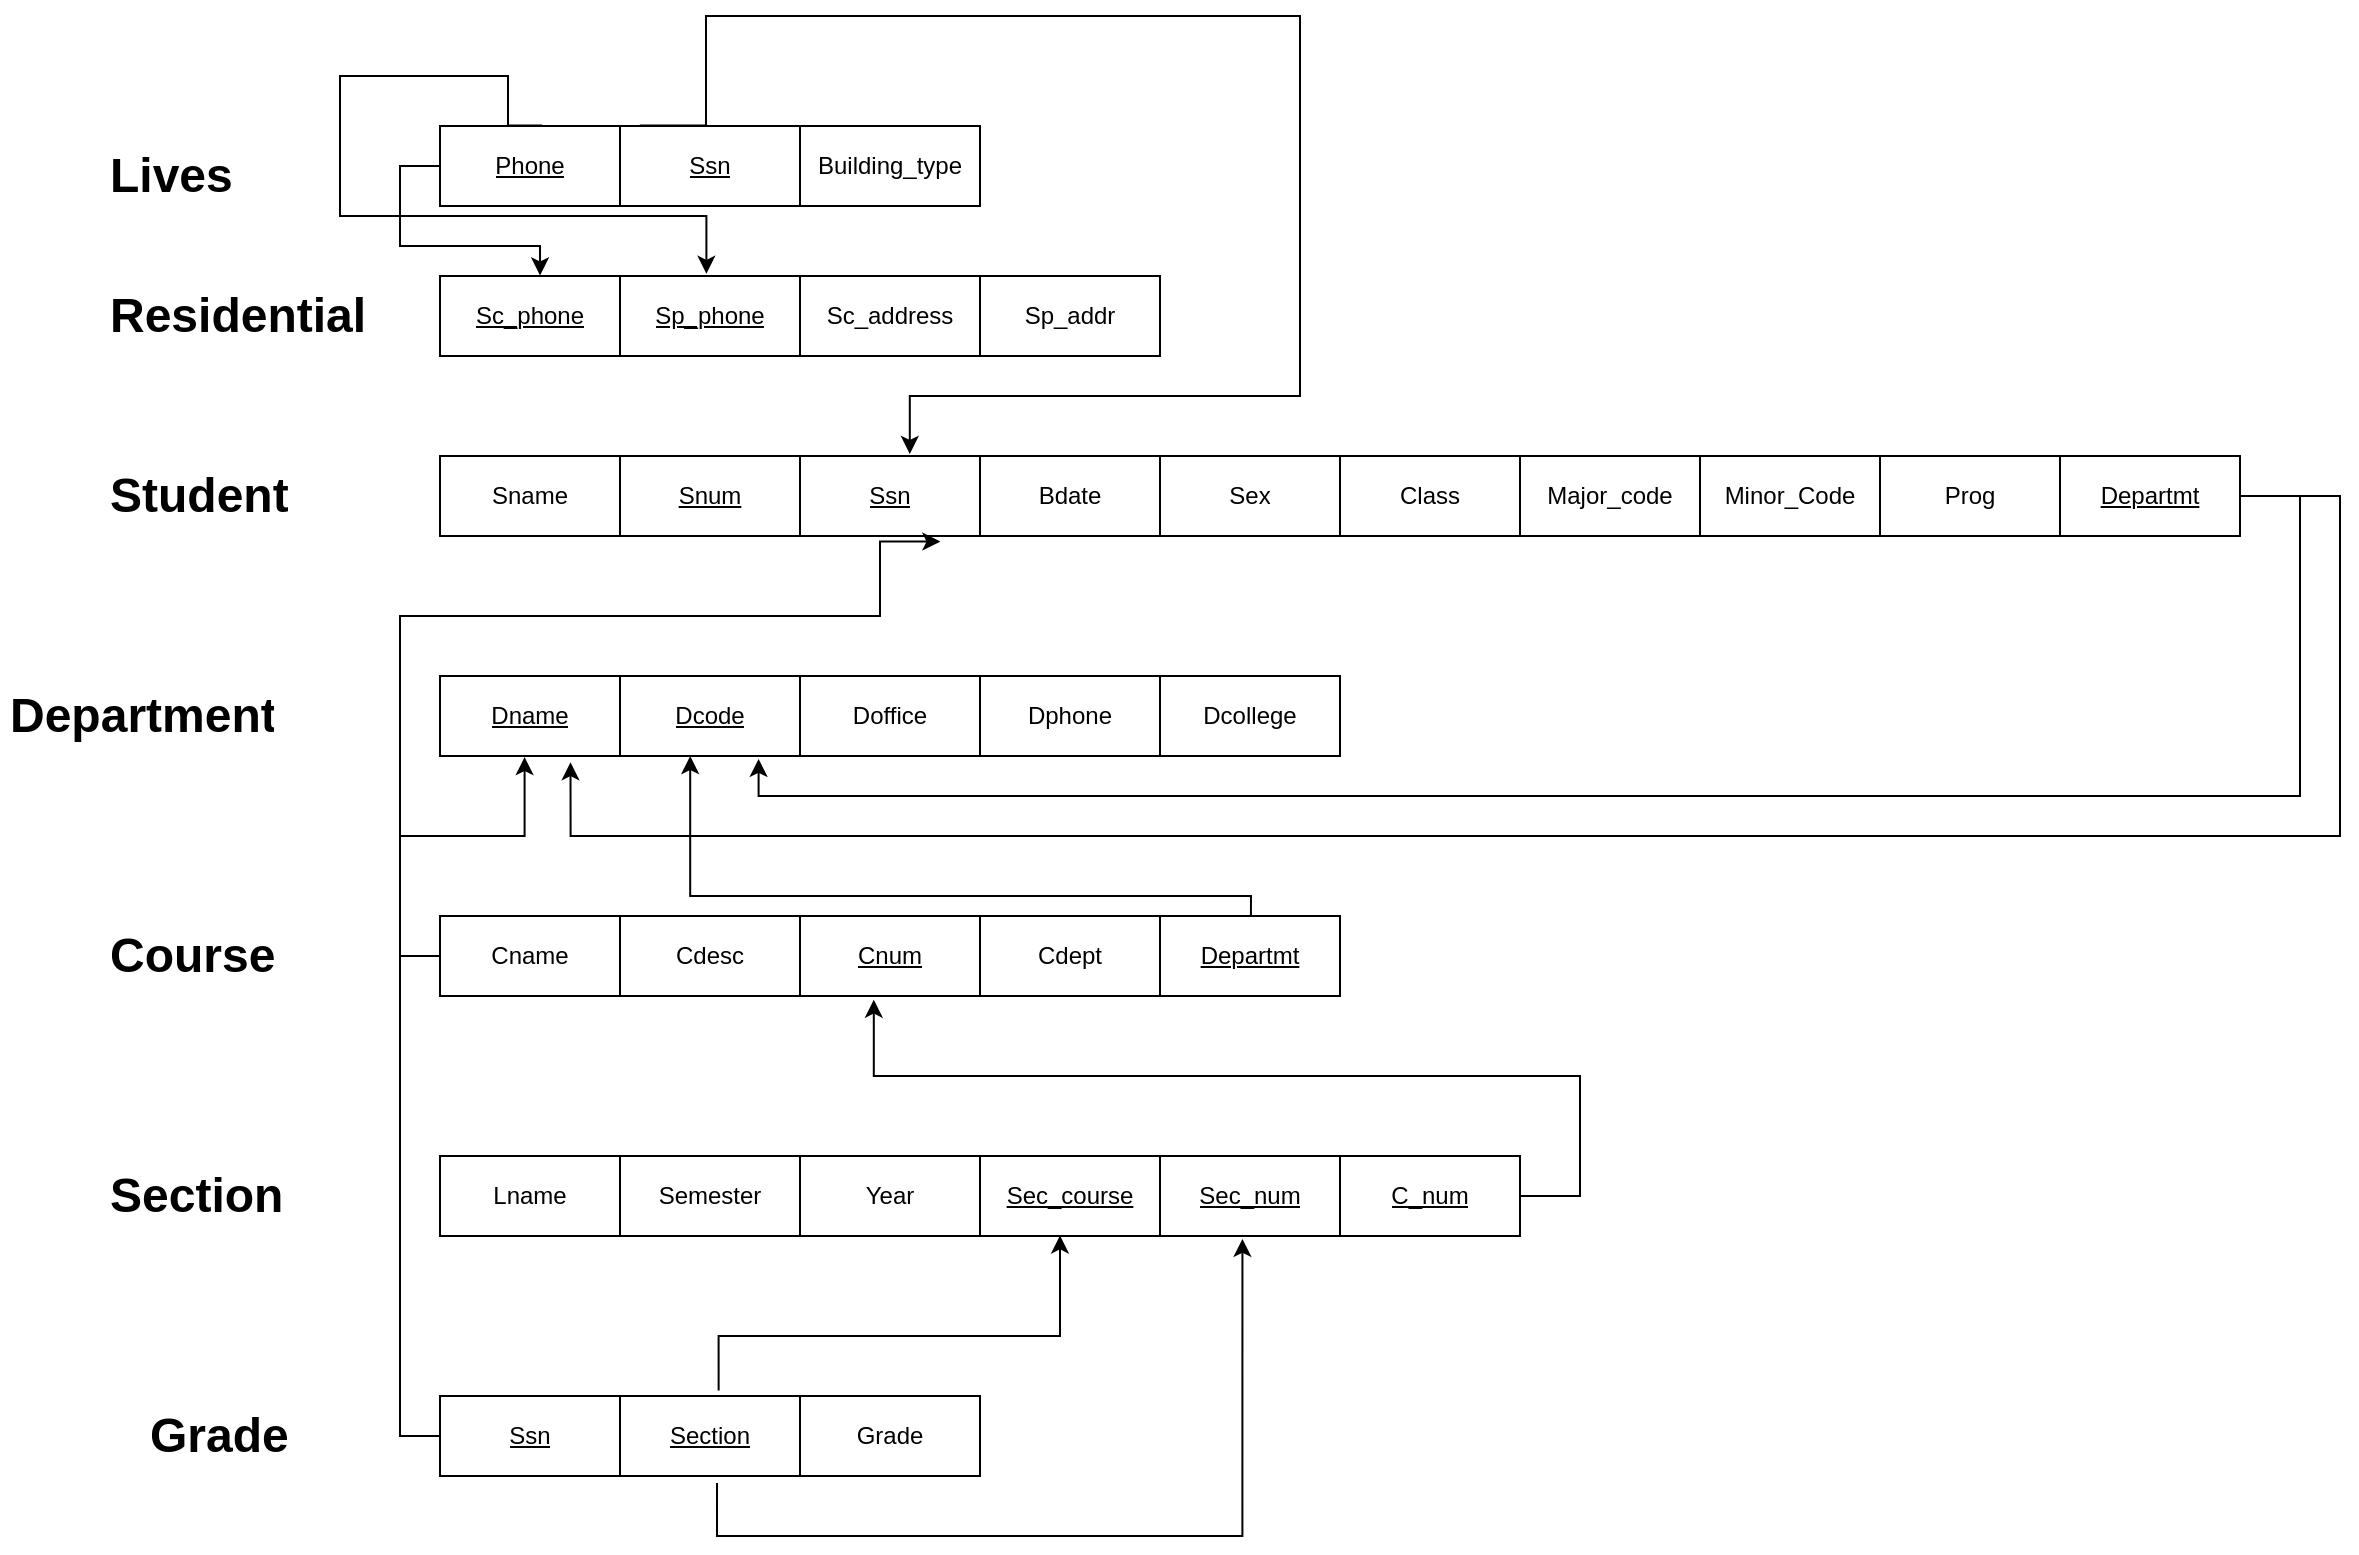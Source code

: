 <mxfile version="20.3.3" type="github">
  <diagram id="prtHgNgQTEPvFCAcTncT" name="Page-1">
    <mxGraphModel dx="2766" dy="829" grid="1" gridSize="10" guides="1" tooltips="1" connect="1" arrows="1" fold="1" page="1" pageScale="1" pageWidth="1169" pageHeight="827" math="0" shadow="0">
      <root>
        <mxCell id="0" />
        <mxCell id="1" parent="0" />
        <mxCell id="YFKE30H4oAOHtCyzEYSX-3" value="" style="shape=table;html=1;whiteSpace=wrap;startSize=0;container=1;collapsible=0;childLayout=tableLayout;" vertex="1" parent="1">
          <mxGeometry x="40" y="530" width="900" height="40" as="geometry" />
        </mxCell>
        <mxCell id="YFKE30H4oAOHtCyzEYSX-4" value="" style="shape=tableRow;horizontal=0;startSize=0;swimlaneHead=0;swimlaneBody=0;top=0;left=0;bottom=0;right=0;collapsible=0;dropTarget=0;fillColor=none;points=[[0,0.5],[1,0.5]];portConstraint=eastwest;" vertex="1" parent="YFKE30H4oAOHtCyzEYSX-3">
          <mxGeometry width="900" height="40" as="geometry" />
        </mxCell>
        <mxCell id="YFKE30H4oAOHtCyzEYSX-5" value="Sname" style="shape=partialRectangle;html=1;whiteSpace=wrap;connectable=0;fillColor=none;top=0;left=0;bottom=0;right=0;overflow=hidden;" vertex="1" parent="YFKE30H4oAOHtCyzEYSX-4">
          <mxGeometry width="90" height="40" as="geometry">
            <mxRectangle width="90" height="40" as="alternateBounds" />
          </mxGeometry>
        </mxCell>
        <mxCell id="YFKE30H4oAOHtCyzEYSX-6" value="&lt;u&gt;Snum&lt;/u&gt;" style="shape=partialRectangle;html=1;whiteSpace=wrap;connectable=0;fillColor=none;top=0;left=0;bottom=0;right=0;overflow=hidden;" vertex="1" parent="YFKE30H4oAOHtCyzEYSX-4">
          <mxGeometry x="90" width="90" height="40" as="geometry">
            <mxRectangle width="90" height="40" as="alternateBounds" />
          </mxGeometry>
        </mxCell>
        <mxCell id="YFKE30H4oAOHtCyzEYSX-7" value="&lt;u&gt;Ssn&lt;/u&gt;" style="shape=partialRectangle;html=1;whiteSpace=wrap;connectable=0;fillColor=none;top=0;left=0;bottom=0;right=0;overflow=hidden;" vertex="1" parent="YFKE30H4oAOHtCyzEYSX-4">
          <mxGeometry x="180" width="90" height="40" as="geometry">
            <mxRectangle width="90" height="40" as="alternateBounds" />
          </mxGeometry>
        </mxCell>
        <mxCell id="YFKE30H4oAOHtCyzEYSX-12" value="Bdate" style="shape=partialRectangle;html=1;whiteSpace=wrap;connectable=0;fillColor=none;top=0;left=0;bottom=0;right=0;overflow=hidden;" vertex="1" parent="YFKE30H4oAOHtCyzEYSX-4">
          <mxGeometry x="270" width="90" height="40" as="geometry">
            <mxRectangle width="90" height="40" as="alternateBounds" />
          </mxGeometry>
        </mxCell>
        <mxCell id="YFKE30H4oAOHtCyzEYSX-13" value="Sex" style="shape=partialRectangle;html=1;whiteSpace=wrap;connectable=0;fillColor=none;top=0;left=0;bottom=0;right=0;overflow=hidden;" vertex="1" parent="YFKE30H4oAOHtCyzEYSX-4">
          <mxGeometry x="360" width="90" height="40" as="geometry">
            <mxRectangle width="90" height="40" as="alternateBounds" />
          </mxGeometry>
        </mxCell>
        <mxCell id="YFKE30H4oAOHtCyzEYSX-14" value="Class" style="shape=partialRectangle;html=1;whiteSpace=wrap;connectable=0;fillColor=none;top=0;left=0;bottom=0;right=0;overflow=hidden;" vertex="1" parent="YFKE30H4oAOHtCyzEYSX-4">
          <mxGeometry x="450" width="90" height="40" as="geometry">
            <mxRectangle width="90" height="40" as="alternateBounds" />
          </mxGeometry>
        </mxCell>
        <mxCell id="YFKE30H4oAOHtCyzEYSX-25" value="Major_code" style="shape=partialRectangle;html=1;whiteSpace=wrap;connectable=0;fillColor=none;top=0;left=0;bottom=0;right=0;overflow=hidden;" vertex="1" parent="YFKE30H4oAOHtCyzEYSX-4">
          <mxGeometry x="540" width="90" height="40" as="geometry">
            <mxRectangle width="90" height="40" as="alternateBounds" />
          </mxGeometry>
        </mxCell>
        <mxCell id="YFKE30H4oAOHtCyzEYSX-24" value="Minor_Code" style="shape=partialRectangle;html=1;whiteSpace=wrap;connectable=0;fillColor=none;top=0;left=0;bottom=0;right=0;overflow=hidden;" vertex="1" parent="YFKE30H4oAOHtCyzEYSX-4">
          <mxGeometry x="630" width="90" height="40" as="geometry">
            <mxRectangle width="90" height="40" as="alternateBounds" />
          </mxGeometry>
        </mxCell>
        <mxCell id="YFKE30H4oAOHtCyzEYSX-23" value="Prog" style="shape=partialRectangle;html=1;whiteSpace=wrap;connectable=0;fillColor=none;top=0;left=0;bottom=0;right=0;overflow=hidden;" vertex="1" parent="YFKE30H4oAOHtCyzEYSX-4">
          <mxGeometry x="720" width="90" height="40" as="geometry">
            <mxRectangle width="90" height="40" as="alternateBounds" />
          </mxGeometry>
        </mxCell>
        <mxCell id="YFKE30H4oAOHtCyzEYSX-153" value="&lt;u&gt;Departmt&lt;/u&gt;" style="shape=partialRectangle;html=1;whiteSpace=wrap;connectable=0;fillColor=none;top=0;left=0;bottom=0;right=0;overflow=hidden;" vertex="1" parent="YFKE30H4oAOHtCyzEYSX-4">
          <mxGeometry x="810" width="90" height="40" as="geometry">
            <mxRectangle width="90" height="40" as="alternateBounds" />
          </mxGeometry>
        </mxCell>
        <mxCell id="YFKE30H4oAOHtCyzEYSX-28" value="&lt;h1&gt;Student&lt;/h1&gt;" style="text;html=1;strokeColor=none;fillColor=none;spacing=5;spacingTop=-20;whiteSpace=wrap;overflow=hidden;rounded=0;" vertex="1" parent="1">
          <mxGeometry x="-130" y="530" width="100" height="40" as="geometry" />
        </mxCell>
        <mxCell id="YFKE30H4oAOHtCyzEYSX-29" value="&lt;h1&gt;Department&lt;/h1&gt;&lt;div&gt;&lt;br&gt;&lt;/div&gt;" style="text;html=1;strokeColor=none;fillColor=none;spacing=5;spacingTop=-20;whiteSpace=wrap;overflow=hidden;rounded=0;" vertex="1" parent="1">
          <mxGeometry x="-180" y="640" width="140" height="40" as="geometry" />
        </mxCell>
        <mxCell id="YFKE30H4oAOHtCyzEYSX-62" value="" style="shape=table;html=1;whiteSpace=wrap;startSize=0;container=1;collapsible=0;childLayout=tableLayout;" vertex="1" parent="1">
          <mxGeometry x="40" y="640" width="450" height="40" as="geometry" />
        </mxCell>
        <mxCell id="YFKE30H4oAOHtCyzEYSX-63" value="" style="shape=tableRow;horizontal=0;startSize=0;swimlaneHead=0;swimlaneBody=0;top=0;left=0;bottom=0;right=0;collapsible=0;dropTarget=0;fillColor=none;points=[[0,0.5],[1,0.5]];portConstraint=eastwest;" vertex="1" parent="YFKE30H4oAOHtCyzEYSX-62">
          <mxGeometry width="450" height="40" as="geometry" />
        </mxCell>
        <mxCell id="YFKE30H4oAOHtCyzEYSX-64" value="&lt;u&gt;Dname&lt;/u&gt;" style="shape=partialRectangle;html=1;whiteSpace=wrap;connectable=0;fillColor=none;top=0;left=0;bottom=0;right=0;overflow=hidden;" vertex="1" parent="YFKE30H4oAOHtCyzEYSX-63">
          <mxGeometry width="90" height="40" as="geometry">
            <mxRectangle width="90" height="40" as="alternateBounds" />
          </mxGeometry>
        </mxCell>
        <mxCell id="YFKE30H4oAOHtCyzEYSX-65" value="&lt;u&gt;Dcode&lt;/u&gt;" style="shape=partialRectangle;html=1;whiteSpace=wrap;connectable=0;fillColor=none;top=0;left=0;bottom=0;right=0;overflow=hidden;" vertex="1" parent="YFKE30H4oAOHtCyzEYSX-63">
          <mxGeometry x="90" width="90" height="40" as="geometry">
            <mxRectangle width="90" height="40" as="alternateBounds" />
          </mxGeometry>
        </mxCell>
        <mxCell id="YFKE30H4oAOHtCyzEYSX-66" value="Doffice" style="shape=partialRectangle;html=1;whiteSpace=wrap;connectable=0;fillColor=none;top=0;left=0;bottom=0;right=0;overflow=hidden;" vertex="1" parent="YFKE30H4oAOHtCyzEYSX-63">
          <mxGeometry x="180" width="90" height="40" as="geometry">
            <mxRectangle width="90" height="40" as="alternateBounds" />
          </mxGeometry>
        </mxCell>
        <mxCell id="YFKE30H4oAOHtCyzEYSX-78" value="Dphone" style="shape=partialRectangle;html=1;whiteSpace=wrap;connectable=0;fillColor=none;top=0;left=0;bottom=0;right=0;overflow=hidden;" vertex="1" parent="YFKE30H4oAOHtCyzEYSX-63">
          <mxGeometry x="270" width="90" height="40" as="geometry">
            <mxRectangle width="90" height="40" as="alternateBounds" />
          </mxGeometry>
        </mxCell>
        <mxCell id="YFKE30H4oAOHtCyzEYSX-77" value="Dcollege" style="shape=partialRectangle;html=1;whiteSpace=wrap;connectable=0;fillColor=none;top=0;left=0;bottom=0;right=0;overflow=hidden;" vertex="1" parent="YFKE30H4oAOHtCyzEYSX-63">
          <mxGeometry x="360" width="90" height="40" as="geometry">
            <mxRectangle width="90" height="40" as="alternateBounds" />
          </mxGeometry>
        </mxCell>
        <mxCell id="YFKE30H4oAOHtCyzEYSX-79" value="&lt;h1&gt;Course&lt;/h1&gt;" style="text;html=1;strokeColor=none;fillColor=none;spacing=5;spacingTop=-20;whiteSpace=wrap;overflow=hidden;rounded=0;" vertex="1" parent="1">
          <mxGeometry x="-130" y="760" width="140" height="40" as="geometry" />
        </mxCell>
        <mxCell id="YFKE30H4oAOHtCyzEYSX-80" value="" style="shape=table;html=1;whiteSpace=wrap;startSize=0;container=1;collapsible=0;childLayout=tableLayout;" vertex="1" parent="1">
          <mxGeometry x="40" y="760" width="450" height="40" as="geometry" />
        </mxCell>
        <mxCell id="YFKE30H4oAOHtCyzEYSX-81" value="" style="shape=tableRow;horizontal=0;startSize=0;swimlaneHead=0;swimlaneBody=0;top=0;left=0;bottom=0;right=0;collapsible=0;dropTarget=0;fillColor=none;points=[[0,0.5],[1,0.5]];portConstraint=eastwest;" vertex="1" parent="YFKE30H4oAOHtCyzEYSX-80">
          <mxGeometry width="450" height="40" as="geometry" />
        </mxCell>
        <mxCell id="YFKE30H4oAOHtCyzEYSX-82" value="Cname" style="shape=partialRectangle;html=1;whiteSpace=wrap;connectable=0;fillColor=none;top=0;left=0;bottom=0;right=0;overflow=hidden;" vertex="1" parent="YFKE30H4oAOHtCyzEYSX-81">
          <mxGeometry width="90" height="40" as="geometry">
            <mxRectangle width="90" height="40" as="alternateBounds" />
          </mxGeometry>
        </mxCell>
        <mxCell id="YFKE30H4oAOHtCyzEYSX-83" value="Cdesc" style="shape=partialRectangle;html=1;whiteSpace=wrap;connectable=0;fillColor=none;top=0;left=0;bottom=0;right=0;overflow=hidden;" vertex="1" parent="YFKE30H4oAOHtCyzEYSX-81">
          <mxGeometry x="90" width="90" height="40" as="geometry">
            <mxRectangle width="90" height="40" as="alternateBounds" />
          </mxGeometry>
        </mxCell>
        <mxCell id="YFKE30H4oAOHtCyzEYSX-84" value="&lt;u&gt;Cnum&lt;/u&gt;" style="shape=partialRectangle;html=1;whiteSpace=wrap;connectable=0;fillColor=none;top=0;left=0;bottom=0;right=0;overflow=hidden;" vertex="1" parent="YFKE30H4oAOHtCyzEYSX-81">
          <mxGeometry x="180" width="90" height="40" as="geometry">
            <mxRectangle width="90" height="40" as="alternateBounds" />
          </mxGeometry>
        </mxCell>
        <mxCell id="YFKE30H4oAOHtCyzEYSX-85" value="Cdept" style="shape=partialRectangle;html=1;whiteSpace=wrap;connectable=0;fillColor=none;top=0;left=0;bottom=0;right=0;overflow=hidden;" vertex="1" parent="YFKE30H4oAOHtCyzEYSX-81">
          <mxGeometry x="270" width="90" height="40" as="geometry">
            <mxRectangle width="90" height="40" as="alternateBounds" />
          </mxGeometry>
        </mxCell>
        <mxCell id="YFKE30H4oAOHtCyzEYSX-150" value="&lt;u&gt;Departmt&lt;/u&gt;" style="shape=partialRectangle;html=1;whiteSpace=wrap;connectable=0;fillColor=none;top=0;left=0;bottom=0;right=0;overflow=hidden;" vertex="1" parent="YFKE30H4oAOHtCyzEYSX-81">
          <mxGeometry x="360" width="90" height="40" as="geometry">
            <mxRectangle width="90" height="40" as="alternateBounds" />
          </mxGeometry>
        </mxCell>
        <mxCell id="YFKE30H4oAOHtCyzEYSX-87" value="&lt;h1&gt;Section&lt;/h1&gt;" style="text;html=1;strokeColor=none;fillColor=none;spacing=5;spacingTop=-20;whiteSpace=wrap;overflow=hidden;rounded=0;" vertex="1" parent="1">
          <mxGeometry x="-130" y="880" width="140" height="40" as="geometry" />
        </mxCell>
        <mxCell id="YFKE30H4oAOHtCyzEYSX-129" style="edgeStyle=orthogonalEdgeStyle;rounded=0;orthogonalLoop=1;jettySize=auto;html=1;entryX=0.482;entryY=1.046;entryDx=0;entryDy=0;entryPerimeter=0;" edge="1" parent="1" source="YFKE30H4oAOHtCyzEYSX-88" target="YFKE30H4oAOHtCyzEYSX-81">
          <mxGeometry relative="1" as="geometry">
            <Array as="points">
              <mxPoint x="610" y="900" />
              <mxPoint x="610" y="840" />
              <mxPoint x="257" y="840" />
            </Array>
          </mxGeometry>
        </mxCell>
        <mxCell id="YFKE30H4oAOHtCyzEYSX-88" value="" style="shape=table;html=1;whiteSpace=wrap;startSize=0;container=1;collapsible=0;childLayout=tableLayout;" vertex="1" parent="1">
          <mxGeometry x="40" y="880" width="540" height="40" as="geometry" />
        </mxCell>
        <mxCell id="YFKE30H4oAOHtCyzEYSX-89" value="" style="shape=tableRow;horizontal=0;startSize=0;swimlaneHead=0;swimlaneBody=0;top=0;left=0;bottom=0;right=0;collapsible=0;dropTarget=0;fillColor=none;points=[[0,0.5],[1,0.5]];portConstraint=eastwest;" vertex="1" parent="YFKE30H4oAOHtCyzEYSX-88">
          <mxGeometry width="540" height="40" as="geometry" />
        </mxCell>
        <mxCell id="YFKE30H4oAOHtCyzEYSX-90" value="Lname" style="shape=partialRectangle;html=1;whiteSpace=wrap;connectable=0;fillColor=none;top=0;left=0;bottom=0;right=0;overflow=hidden;" vertex="1" parent="YFKE30H4oAOHtCyzEYSX-89">
          <mxGeometry width="90" height="40" as="geometry">
            <mxRectangle width="90" height="40" as="alternateBounds" />
          </mxGeometry>
        </mxCell>
        <mxCell id="YFKE30H4oAOHtCyzEYSX-91" value="Semester" style="shape=partialRectangle;html=1;whiteSpace=wrap;connectable=0;fillColor=none;top=0;left=0;bottom=0;right=0;overflow=hidden;" vertex="1" parent="YFKE30H4oAOHtCyzEYSX-89">
          <mxGeometry x="90" width="90" height="40" as="geometry">
            <mxRectangle width="90" height="40" as="alternateBounds" />
          </mxGeometry>
        </mxCell>
        <mxCell id="YFKE30H4oAOHtCyzEYSX-92" value="Year" style="shape=partialRectangle;html=1;whiteSpace=wrap;connectable=0;fillColor=none;top=0;left=0;bottom=0;right=0;overflow=hidden;" vertex="1" parent="YFKE30H4oAOHtCyzEYSX-89">
          <mxGeometry x="180" width="90" height="40" as="geometry">
            <mxRectangle width="90" height="40" as="alternateBounds" />
          </mxGeometry>
        </mxCell>
        <mxCell id="YFKE30H4oAOHtCyzEYSX-93" value="&lt;u&gt;Sec_course&lt;/u&gt;" style="shape=partialRectangle;html=1;whiteSpace=wrap;connectable=0;fillColor=none;top=0;left=0;bottom=0;right=0;overflow=hidden;" vertex="1" parent="YFKE30H4oAOHtCyzEYSX-89">
          <mxGeometry x="270" width="90" height="40" as="geometry">
            <mxRectangle width="90" height="40" as="alternateBounds" />
          </mxGeometry>
        </mxCell>
        <mxCell id="YFKE30H4oAOHtCyzEYSX-94" value="&lt;u&gt;Sec_num&lt;/u&gt;" style="shape=partialRectangle;html=1;whiteSpace=wrap;connectable=0;fillColor=none;top=0;left=0;bottom=0;right=0;overflow=hidden;" vertex="1" parent="YFKE30H4oAOHtCyzEYSX-89">
          <mxGeometry x="360" width="90" height="40" as="geometry">
            <mxRectangle width="90" height="40" as="alternateBounds" />
          </mxGeometry>
        </mxCell>
        <mxCell id="YFKE30H4oAOHtCyzEYSX-128" value="&lt;u&gt;C_num&lt;/u&gt;" style="shape=partialRectangle;html=1;whiteSpace=wrap;connectable=0;fillColor=none;top=0;left=0;bottom=0;right=0;overflow=hidden;" vertex="1" parent="YFKE30H4oAOHtCyzEYSX-89">
          <mxGeometry x="450" width="90" height="40" as="geometry">
            <mxRectangle width="90" height="40" as="alternateBounds" />
          </mxGeometry>
        </mxCell>
        <mxCell id="YFKE30H4oAOHtCyzEYSX-95" value="&lt;h1&gt;Grade&lt;/h1&gt;" style="text;html=1;strokeColor=none;fillColor=none;spacing=5;spacingTop=-20;whiteSpace=wrap;overflow=hidden;rounded=0;" vertex="1" parent="1">
          <mxGeometry x="-110" y="1000" width="140" height="40" as="geometry" />
        </mxCell>
        <mxCell id="YFKE30H4oAOHtCyzEYSX-108" value="" style="shape=table;html=1;whiteSpace=wrap;startSize=0;container=1;collapsible=0;childLayout=tableLayout;" vertex="1" parent="1">
          <mxGeometry x="40" y="1000" width="270" height="40" as="geometry" />
        </mxCell>
        <mxCell id="YFKE30H4oAOHtCyzEYSX-109" value="" style="shape=tableRow;horizontal=0;startSize=0;swimlaneHead=0;swimlaneBody=0;top=0;left=0;bottom=0;right=0;collapsible=0;dropTarget=0;fillColor=none;points=[[0,0.5],[1,0.5]];portConstraint=eastwest;" vertex="1" parent="YFKE30H4oAOHtCyzEYSX-108">
          <mxGeometry width="270" height="40" as="geometry" />
        </mxCell>
        <mxCell id="YFKE30H4oAOHtCyzEYSX-110" value="&lt;u&gt;Ssn&lt;/u&gt;" style="shape=partialRectangle;html=1;whiteSpace=wrap;connectable=0;fillColor=none;top=0;left=0;bottom=0;right=0;overflow=hidden;" vertex="1" parent="YFKE30H4oAOHtCyzEYSX-109">
          <mxGeometry width="90" height="40" as="geometry">
            <mxRectangle width="90" height="40" as="alternateBounds" />
          </mxGeometry>
        </mxCell>
        <mxCell id="YFKE30H4oAOHtCyzEYSX-111" value="&lt;u&gt;Section&lt;/u&gt;" style="shape=partialRectangle;html=1;whiteSpace=wrap;connectable=0;fillColor=none;top=0;left=0;bottom=0;right=0;overflow=hidden;" vertex="1" parent="YFKE30H4oAOHtCyzEYSX-109">
          <mxGeometry x="90" width="90" height="40" as="geometry">
            <mxRectangle width="90" height="40" as="alternateBounds" />
          </mxGeometry>
        </mxCell>
        <mxCell id="YFKE30H4oAOHtCyzEYSX-112" value="Grade" style="shape=partialRectangle;html=1;whiteSpace=wrap;connectable=0;fillColor=none;top=0;left=0;bottom=0;right=0;overflow=hidden;" vertex="1" parent="YFKE30H4oAOHtCyzEYSX-109">
          <mxGeometry x="180" width="90" height="40" as="geometry">
            <mxRectangle width="90" height="40" as="alternateBounds" />
          </mxGeometry>
        </mxCell>
        <mxCell id="YFKE30H4oAOHtCyzEYSX-122" style="edgeStyle=orthogonalEdgeStyle;rounded=0;orthogonalLoop=1;jettySize=auto;html=1;exitX=0;exitY=0.5;exitDx=0;exitDy=0;entryX=0.278;entryY=1.07;entryDx=0;entryDy=0;entryPerimeter=0;" edge="1" parent="1" source="YFKE30H4oAOHtCyzEYSX-109" target="YFKE30H4oAOHtCyzEYSX-4">
          <mxGeometry relative="1" as="geometry">
            <Array as="points">
              <mxPoint x="20" y="1020" />
              <mxPoint x="20" y="610" />
              <mxPoint x="260" y="610" />
              <mxPoint x="260" y="573" />
            </Array>
          </mxGeometry>
        </mxCell>
        <mxCell id="YFKE30H4oAOHtCyzEYSX-123" style="edgeStyle=orthogonalEdgeStyle;rounded=0;orthogonalLoop=1;jettySize=auto;html=1;exitX=0.516;exitY=-0.07;exitDx=0;exitDy=0;exitPerimeter=0;entryX=0.573;entryY=0.993;entryDx=0;entryDy=0;entryPerimeter=0;" edge="1" parent="1" source="YFKE30H4oAOHtCyzEYSX-109" target="YFKE30H4oAOHtCyzEYSX-89">
          <mxGeometry relative="1" as="geometry">
            <mxPoint x="360" y="920" as="targetPoint" />
            <Array as="points">
              <mxPoint x="179" y="970" />
              <mxPoint x="350" y="970" />
              <mxPoint x="350" y="920" />
            </Array>
          </mxGeometry>
        </mxCell>
        <mxCell id="YFKE30H4oAOHtCyzEYSX-124" style="edgeStyle=orthogonalEdgeStyle;rounded=0;orthogonalLoop=1;jettySize=auto;html=1;entryX=0.743;entryY=1.036;entryDx=0;entryDy=0;entryPerimeter=0;exitX=0.513;exitY=1.088;exitDx=0;exitDy=0;exitPerimeter=0;" edge="1" parent="1" source="YFKE30H4oAOHtCyzEYSX-109" target="YFKE30H4oAOHtCyzEYSX-89">
          <mxGeometry relative="1" as="geometry">
            <Array as="points">
              <mxPoint x="179" y="1070" />
              <mxPoint x="441" y="1070" />
            </Array>
          </mxGeometry>
        </mxCell>
        <mxCell id="YFKE30H4oAOHtCyzEYSX-132" value="&lt;h1&gt;Residential&amp;nbsp;&lt;/h1&gt;" style="text;html=1;strokeColor=none;fillColor=none;spacing=5;spacingTop=-20;whiteSpace=wrap;overflow=hidden;rounded=0;" vertex="1" parent="1">
          <mxGeometry x="-130" y="440" width="140" height="30" as="geometry" />
        </mxCell>
        <mxCell id="YFKE30H4oAOHtCyzEYSX-133" value="" style="shape=table;html=1;whiteSpace=wrap;startSize=0;container=1;collapsible=0;childLayout=tableLayout;" vertex="1" parent="1">
          <mxGeometry x="40" y="440" width="360" height="40" as="geometry" />
        </mxCell>
        <mxCell id="YFKE30H4oAOHtCyzEYSX-134" value="" style="shape=tableRow;horizontal=0;startSize=0;swimlaneHead=0;swimlaneBody=0;top=0;left=0;bottom=0;right=0;collapsible=0;dropTarget=0;fillColor=none;points=[[0,0.5],[1,0.5]];portConstraint=eastwest;" vertex="1" parent="YFKE30H4oAOHtCyzEYSX-133">
          <mxGeometry width="360" height="40" as="geometry" />
        </mxCell>
        <mxCell id="YFKE30H4oAOHtCyzEYSX-136" value="&lt;u&gt;Sc_phone&lt;/u&gt;" style="shape=partialRectangle;html=1;whiteSpace=wrap;connectable=0;fillColor=none;top=0;left=0;bottom=0;right=0;overflow=hidden;" vertex="1" parent="YFKE30H4oAOHtCyzEYSX-134">
          <mxGeometry width="90" height="40" as="geometry">
            <mxRectangle width="90" height="40" as="alternateBounds" />
          </mxGeometry>
        </mxCell>
        <mxCell id="YFKE30H4oAOHtCyzEYSX-137" value="&lt;u&gt;Sp_phone&lt;/u&gt;" style="shape=partialRectangle;html=1;whiteSpace=wrap;connectable=0;fillColor=none;top=0;left=0;bottom=0;right=0;overflow=hidden;" vertex="1" parent="YFKE30H4oAOHtCyzEYSX-134">
          <mxGeometry x="90" width="90" height="40" as="geometry">
            <mxRectangle width="90" height="40" as="alternateBounds" />
          </mxGeometry>
        </mxCell>
        <mxCell id="YFKE30H4oAOHtCyzEYSX-138" value="Sc_address" style="shape=partialRectangle;html=1;whiteSpace=wrap;connectable=0;fillColor=none;top=0;left=0;bottom=0;right=0;overflow=hidden;" vertex="1" parent="YFKE30H4oAOHtCyzEYSX-134">
          <mxGeometry x="180" width="90" height="40" as="geometry">
            <mxRectangle width="90" height="40" as="alternateBounds" />
          </mxGeometry>
        </mxCell>
        <mxCell id="YFKE30H4oAOHtCyzEYSX-140" value="Sp_addr" style="shape=partialRectangle;html=1;whiteSpace=wrap;connectable=0;fillColor=none;top=0;left=0;bottom=0;right=0;overflow=hidden;" vertex="1" parent="YFKE30H4oAOHtCyzEYSX-134">
          <mxGeometry x="270" width="90" height="40" as="geometry">
            <mxRectangle width="90" height="40" as="alternateBounds" />
          </mxGeometry>
        </mxCell>
        <mxCell id="YFKE30H4oAOHtCyzEYSX-151" style="edgeStyle=orthogonalEdgeStyle;rounded=0;orthogonalLoop=1;jettySize=auto;html=1;entryX=0.094;entryY=1.014;entryDx=0;entryDy=0;entryPerimeter=0;" edge="1" parent="1" source="YFKE30H4oAOHtCyzEYSX-81" target="YFKE30H4oAOHtCyzEYSX-63">
          <mxGeometry relative="1" as="geometry" />
        </mxCell>
        <mxCell id="YFKE30H4oAOHtCyzEYSX-152" style="edgeStyle=orthogonalEdgeStyle;rounded=0;orthogonalLoop=1;jettySize=auto;html=1;entryX=0.278;entryY=1;entryDx=0;entryDy=0;entryPerimeter=0;exitX=0.901;exitY=0.014;exitDx=0;exitDy=0;exitPerimeter=0;" edge="1" parent="1" source="YFKE30H4oAOHtCyzEYSX-81" target="YFKE30H4oAOHtCyzEYSX-63">
          <mxGeometry relative="1" as="geometry">
            <Array as="points">
              <mxPoint x="445" y="750" />
              <mxPoint x="165" y="750" />
            </Array>
          </mxGeometry>
        </mxCell>
        <mxCell id="YFKE30H4oAOHtCyzEYSX-155" style="edgeStyle=orthogonalEdgeStyle;rounded=0;orthogonalLoop=1;jettySize=auto;html=1;entryX=0.145;entryY=1.078;entryDx=0;entryDy=0;entryPerimeter=0;" edge="1" parent="1" source="YFKE30H4oAOHtCyzEYSX-4" target="YFKE30H4oAOHtCyzEYSX-63">
          <mxGeometry relative="1" as="geometry">
            <Array as="points">
              <mxPoint x="990" y="550" />
              <mxPoint x="990" y="720" />
              <mxPoint x="105" y="720" />
            </Array>
          </mxGeometry>
        </mxCell>
        <mxCell id="YFKE30H4oAOHtCyzEYSX-156" style="edgeStyle=orthogonalEdgeStyle;rounded=0;orthogonalLoop=1;jettySize=auto;html=1;entryX=0.354;entryY=1.036;entryDx=0;entryDy=0;entryPerimeter=0;" edge="1" parent="1" source="YFKE30H4oAOHtCyzEYSX-4" target="YFKE30H4oAOHtCyzEYSX-63">
          <mxGeometry relative="1" as="geometry">
            <Array as="points">
              <mxPoint x="970" y="550" />
              <mxPoint x="970" y="700" />
              <mxPoint x="199" y="700" />
            </Array>
          </mxGeometry>
        </mxCell>
        <mxCell id="YFKE30H4oAOHtCyzEYSX-157" value="&lt;h1&gt;Lives&lt;/h1&gt;" style="text;html=1;strokeColor=none;fillColor=none;spacing=5;spacingTop=-20;whiteSpace=wrap;overflow=hidden;rounded=0;" vertex="1" parent="1">
          <mxGeometry x="-130" y="370" width="150" height="50" as="geometry" />
        </mxCell>
        <mxCell id="YFKE30H4oAOHtCyzEYSX-158" value="" style="shape=table;html=1;whiteSpace=wrap;startSize=0;container=1;collapsible=0;childLayout=tableLayout;" vertex="1" parent="1">
          <mxGeometry x="40" y="365" width="270" height="40" as="geometry" />
        </mxCell>
        <mxCell id="YFKE30H4oAOHtCyzEYSX-159" value="" style="shape=tableRow;horizontal=0;startSize=0;swimlaneHead=0;swimlaneBody=0;top=0;left=0;bottom=0;right=0;collapsible=0;dropTarget=0;fillColor=none;points=[[0,0.5],[1,0.5]];portConstraint=eastwest;" vertex="1" parent="YFKE30H4oAOHtCyzEYSX-158">
          <mxGeometry width="270" height="40" as="geometry" />
        </mxCell>
        <mxCell id="YFKE30H4oAOHtCyzEYSX-160" value="&lt;u&gt;Phone&lt;/u&gt;" style="shape=partialRectangle;html=1;whiteSpace=wrap;connectable=0;fillColor=none;top=0;left=0;bottom=0;right=0;overflow=hidden;" vertex="1" parent="YFKE30H4oAOHtCyzEYSX-159">
          <mxGeometry width="90" height="40" as="geometry">
            <mxRectangle width="90" height="40" as="alternateBounds" />
          </mxGeometry>
        </mxCell>
        <mxCell id="YFKE30H4oAOHtCyzEYSX-161" value="&lt;u&gt;Ssn&lt;/u&gt;" style="shape=partialRectangle;html=1;whiteSpace=wrap;connectable=0;fillColor=none;top=0;left=0;bottom=0;right=0;overflow=hidden;" vertex="1" parent="YFKE30H4oAOHtCyzEYSX-159">
          <mxGeometry x="90" width="90" height="40" as="geometry">
            <mxRectangle width="90" height="40" as="alternateBounds" />
          </mxGeometry>
        </mxCell>
        <mxCell id="YFKE30H4oAOHtCyzEYSX-167" value="Building_type" style="shape=partialRectangle;html=1;whiteSpace=wrap;connectable=0;fillColor=none;top=0;left=0;bottom=0;right=0;overflow=hidden;" vertex="1" parent="YFKE30H4oAOHtCyzEYSX-159">
          <mxGeometry x="180" width="90" height="40" as="geometry">
            <mxRectangle width="90" height="40" as="alternateBounds" />
          </mxGeometry>
        </mxCell>
        <mxCell id="YFKE30H4oAOHtCyzEYSX-164" style="edgeStyle=orthogonalEdgeStyle;rounded=0;orthogonalLoop=1;jettySize=auto;html=1;entryX=0.139;entryY=-0.007;entryDx=0;entryDy=0;entryPerimeter=0;" edge="1" parent="1" source="YFKE30H4oAOHtCyzEYSX-159" target="YFKE30H4oAOHtCyzEYSX-134">
          <mxGeometry relative="1" as="geometry">
            <Array as="points">
              <mxPoint x="20" y="385" />
              <mxPoint x="20" y="425" />
              <mxPoint x="90" y="425" />
            </Array>
          </mxGeometry>
        </mxCell>
        <mxCell id="YFKE30H4oAOHtCyzEYSX-165" style="edgeStyle=orthogonalEdgeStyle;rounded=0;orthogonalLoop=1;jettySize=auto;html=1;entryX=0.37;entryY=-0.028;entryDx=0;entryDy=0;entryPerimeter=0;exitX=0.189;exitY=-0.005;exitDx=0;exitDy=0;exitPerimeter=0;" edge="1" parent="1" source="YFKE30H4oAOHtCyzEYSX-159" target="YFKE30H4oAOHtCyzEYSX-134">
          <mxGeometry relative="1" as="geometry">
            <Array as="points">
              <mxPoint x="74" y="340" />
              <mxPoint x="-10" y="340" />
              <mxPoint x="-10" y="410" />
              <mxPoint x="173" y="410" />
            </Array>
          </mxGeometry>
        </mxCell>
        <mxCell id="YFKE30H4oAOHtCyzEYSX-166" style="edgeStyle=orthogonalEdgeStyle;rounded=0;orthogonalLoop=1;jettySize=auto;html=1;entryX=0.261;entryY=-0.025;entryDx=0;entryDy=0;entryPerimeter=0;exitX=0.37;exitY=-0.005;exitDx=0;exitDy=0;exitPerimeter=0;" edge="1" parent="1" source="YFKE30H4oAOHtCyzEYSX-159" target="YFKE30H4oAOHtCyzEYSX-4">
          <mxGeometry relative="1" as="geometry">
            <Array as="points">
              <mxPoint x="173" y="310" />
              <mxPoint x="470" y="310" />
              <mxPoint x="470" y="500" />
              <mxPoint x="275" y="500" />
            </Array>
          </mxGeometry>
        </mxCell>
      </root>
    </mxGraphModel>
  </diagram>
</mxfile>
